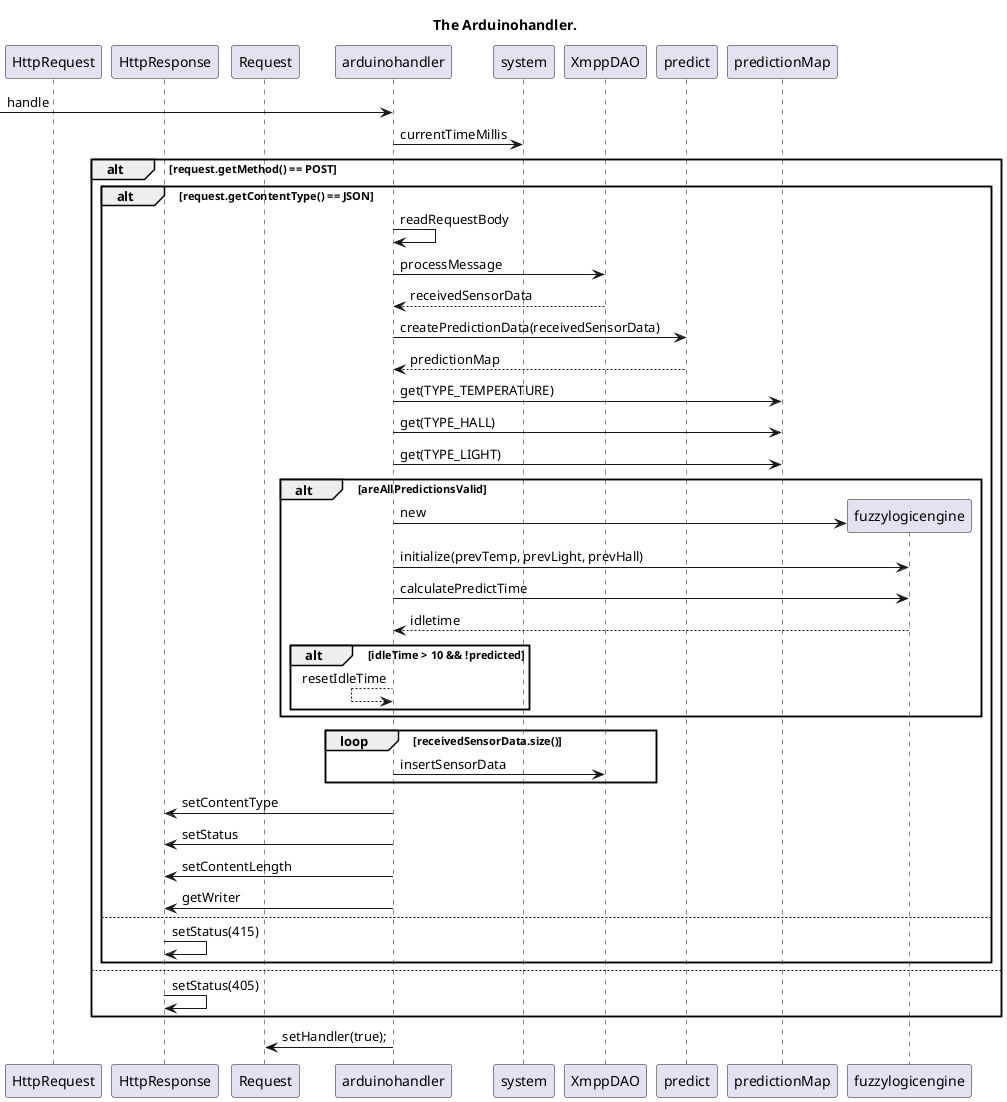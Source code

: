 @startuml

title The Arduinohandler.

participant HttpRequest as request
participant HttpResponse as response
participant Request as baseRequest


[-> arduinohandler : handle
arduinohandler -> system : currentTimeMillis

alt request.getMethod() == POST

    alt request.getContentType() == JSON

        arduinohandler -> arduinohandler : readRequestBody
        arduinohandler -> XmppDAO : processMessage
        arduinohandler <-- XmppDAO : receivedSensorData


        arduinohandler -> predict : createPredictionData(receivedSensorData)
        arduinohandler <-- predict :   predictionMap
        arduinohandler -> predictionMap : get(TYPE_TEMPERATURE)
        arduinohandler -> predictionMap : get(TYPE_HALL)
        arduinohandler -> predictionMap : get(TYPE_LIGHT)

        alt  areAllPredictionsValid
            create fuzzylogicengine
            arduinohandler -> fuzzylogicengine : new
            arduinohandler -> fuzzylogicengine : initialize(prevTemp, prevLight, prevHall)

            arduinohandler -> fuzzylogicengine :  calculatePredictTime
            arduinohandler <-- fuzzylogicengine  :  idletime

            alt  idleTime > 10 && !predicted
                arduinohandler <-- arduinohandler  :  resetIdleTime
            end
        end

        loop receivedSensorData.size()
             arduinohandler -> XmppDAO : insertSensorData
        end
        arduinohandler -> response : setContentType
        arduinohandler -> response : setStatus
        arduinohandler -> response : setContentLength
        arduinohandler -> response : getWriter
    else
        response -> response : setStatus(415)
    end


else
    response -> response : setStatus(405)
end
    arduinohandler -> baseRequest : setHandler(true);
@enduml
